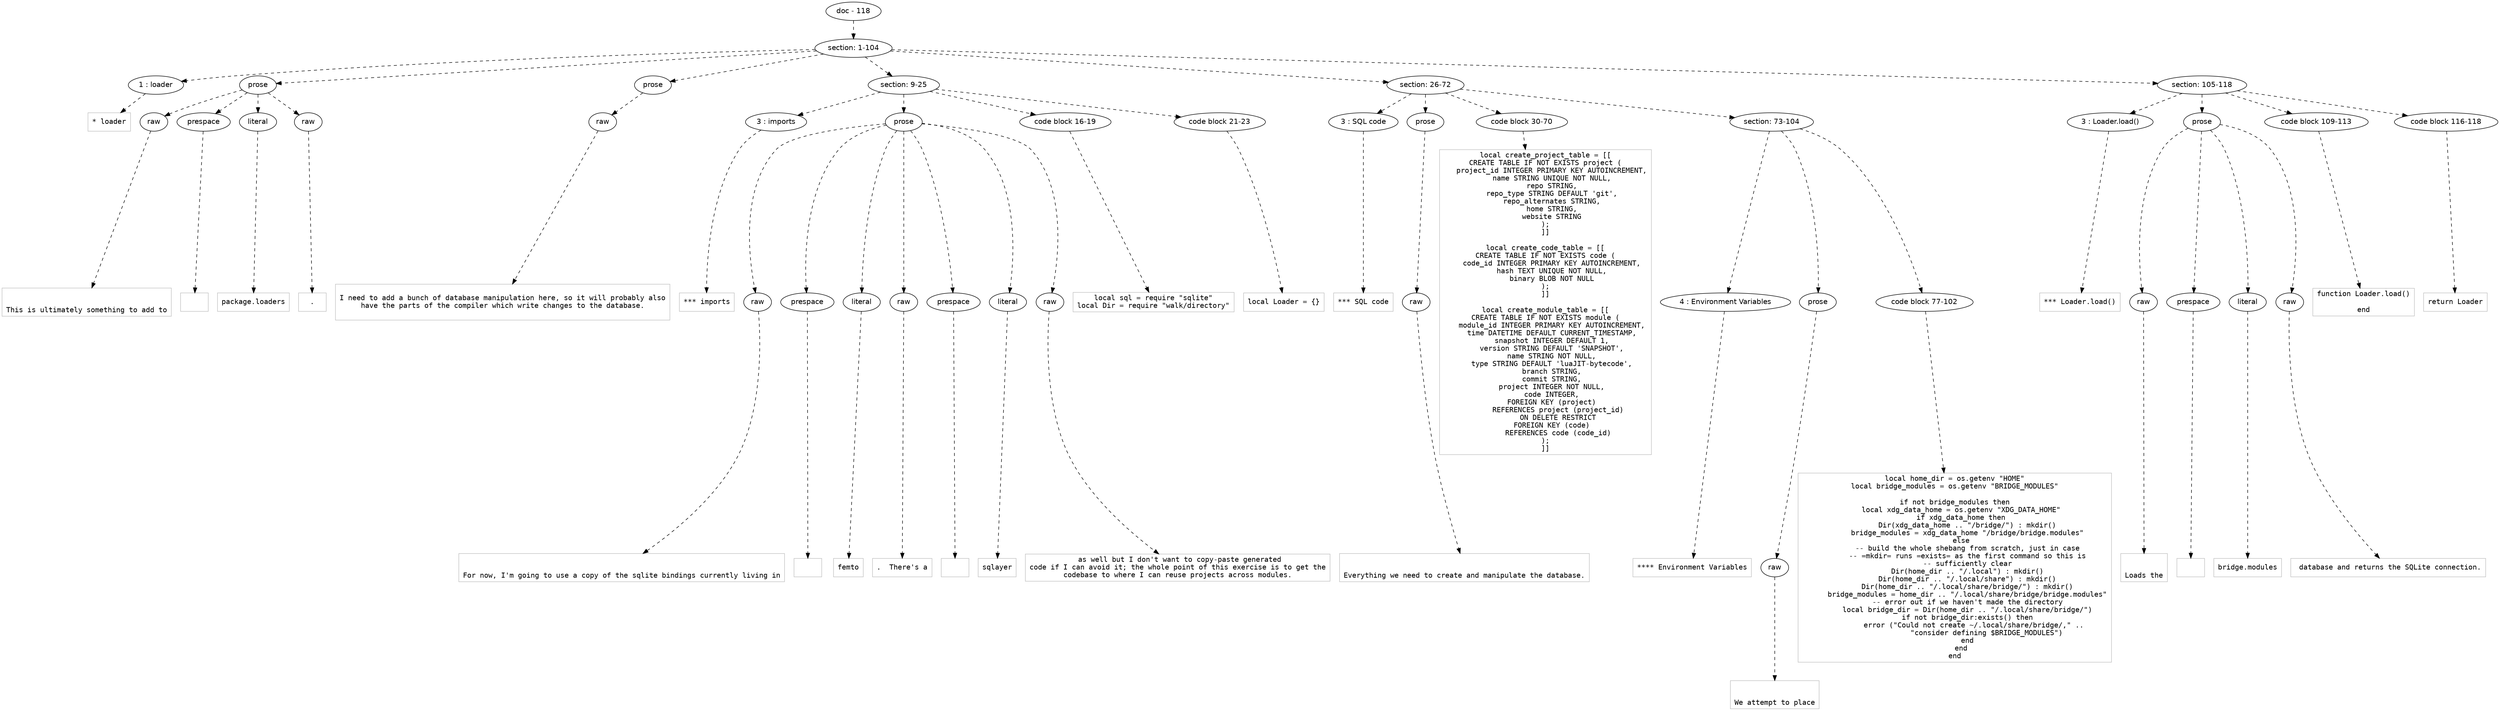 digraph lpegNode {

node [fontname=Helvetica]
edge [style=dashed]

doc_0 [label="doc - 118"]


doc_0 -> { section_1}
{rank=same; section_1}

section_1 [label="section: 1-104"]


// END RANK doc_0

section_1 -> { header_2 prose_3 prose_4 section_5 section_6 section_7}
{rank=same; header_2 prose_3 prose_4 section_5 section_6 section_7}

header_2 [label="1 : loader"]

prose_3 [label="prose"]

prose_4 [label="prose"]

section_5 [label="section: 9-25"]

section_6 [label="section: 26-72"]

section_7 [label="section: 105-118"]


// END RANK section_1

header_2 -> leaf_8
leaf_8  [color=Gray,shape=rectangle,fontname=Inconsolata,label="* loader"]
// END RANK header_2

prose_3 -> { raw_9 prespace_10 literal_11 raw_12}
{rank=same; raw_9 prespace_10 literal_11 raw_12}

raw_9 [label="raw"]

prespace_10 [label="prespace"]

literal_11 [label="literal"]

raw_12 [label="raw"]


// END RANK prose_3

raw_9 -> leaf_13
leaf_13  [color=Gray,shape=rectangle,fontname=Inconsolata,label="

This is ultimately something to add to"]
// END RANK raw_9

prespace_10 -> leaf_14
leaf_14  [color=Gray,shape=rectangle,fontname=Inconsolata,label=" "]
// END RANK prespace_10

literal_11 -> leaf_15
leaf_15  [color=Gray,shape=rectangle,fontname=Inconsolata,label="package.loaders"]
// END RANK literal_11

raw_12 -> leaf_16
leaf_16  [color=Gray,shape=rectangle,fontname=Inconsolata,label=".
"]
// END RANK raw_12

prose_4 -> { raw_17}
{rank=same; raw_17}

raw_17 [label="raw"]


// END RANK prose_4

raw_17 -> leaf_18
leaf_18  [color=Gray,shape=rectangle,fontname=Inconsolata,label="
I need to add a bunch of database manipulation here, so it will probably also
have the parts of the compiler which write changes to the database.

"]
// END RANK raw_17

section_5 -> { header_19 prose_20 codeblock_21 codeblock_22}
{rank=same; header_19 prose_20 codeblock_21 codeblock_22}

header_19 [label="3 : imports"]

prose_20 [label="prose"]

codeblock_21 [label="code block 16-19"]

codeblock_22 [label="code block 21-23"]


// END RANK section_5

header_19 -> leaf_23
leaf_23  [color=Gray,shape=rectangle,fontname=Inconsolata,label="*** imports"]
// END RANK header_19

prose_20 -> { raw_24 prespace_25 literal_26 raw_27 prespace_28 literal_29 raw_30}
{rank=same; raw_24 prespace_25 literal_26 raw_27 prespace_28 literal_29 raw_30}

raw_24 [label="raw"]

prespace_25 [label="prespace"]

literal_26 [label="literal"]

raw_27 [label="raw"]

prespace_28 [label="prespace"]

literal_29 [label="literal"]

raw_30 [label="raw"]


// END RANK prose_20

raw_24 -> leaf_31
leaf_31  [color=Gray,shape=rectangle,fontname=Inconsolata,label="

For now, I'm going to use a copy of the sqlite bindings currently living in"]
// END RANK raw_24

prespace_25 -> leaf_32
leaf_32  [color=Gray,shape=rectangle,fontname=Inconsolata,label=""]
// END RANK prespace_25

literal_26 -> leaf_33
leaf_33  [color=Gray,shape=rectangle,fontname=Inconsolata,label="femto"]
// END RANK literal_26

raw_27 -> leaf_34
leaf_34  [color=Gray,shape=rectangle,fontname=Inconsolata,label=".  There's a"]
// END RANK raw_27

prespace_28 -> leaf_35
leaf_35  [color=Gray,shape=rectangle,fontname=Inconsolata,label=" "]
// END RANK prespace_28

literal_29 -> leaf_36
leaf_36  [color=Gray,shape=rectangle,fontname=Inconsolata,label="sqlayer"]
// END RANK literal_29

raw_30 -> leaf_37
leaf_37  [color=Gray,shape=rectangle,fontname=Inconsolata,label=" as well but I don't want to copy-paste generated
code if I can avoid it; the whole point of this exercise is to get the
codebase to where I can reuse projects across modules.
"]
// END RANK raw_30

codeblock_21 -> leaf_38
leaf_38  [color=Gray,shape=rectangle,fontname=Inconsolata,label="local sql = require \"sqlite\"
local Dir = require \"walk/directory\""]
// END RANK codeblock_21

codeblock_22 -> leaf_39
leaf_39  [color=Gray,shape=rectangle,fontname=Inconsolata,label="local Loader = {}"]
// END RANK codeblock_22

section_6 -> { header_40 prose_41 codeblock_42 section_43}
{rank=same; header_40 prose_41 codeblock_42 section_43}

header_40 [label="3 : SQL code"]

prose_41 [label="prose"]

codeblock_42 [label="code block 30-70"]

section_43 [label="section: 73-104"]


// END RANK section_6

header_40 -> leaf_44
leaf_44  [color=Gray,shape=rectangle,fontname=Inconsolata,label="*** SQL code"]
// END RANK header_40

prose_41 -> { raw_45}
{rank=same; raw_45}

raw_45 [label="raw"]


// END RANK prose_41

raw_45 -> leaf_46
leaf_46  [color=Gray,shape=rectangle,fontname=Inconsolata,label="

Everything we need to create and manipulate the database.
"]
// END RANK raw_45

codeblock_42 -> leaf_47
leaf_47  [color=Gray,shape=rectangle,fontname=Inconsolata,label="local create_project_table = [[
CREATE TABLE IF NOT EXISTS project (
   project_id INTEGER PRIMARY KEY AUTOINCREMENT,
   name STRING UNIQUE NOT NULL,
   repo STRING,
   repo_type STRING DEFAULT 'git',
   repo_alternates STRING,
   home STRING,
   website STRING
);
]]

local create_code_table = [[
CREATE TABLE IF NOT EXISTS code (
   code_id INTEGER PRIMARY KEY AUTOINCREMENT,
   hash TEXT UNIQUE NOT NULL,
   binary BLOB NOT NULL
);
]]

local create_module_table = [[
CREATE TABLE IF NOT EXISTS module (
   module_id INTEGER PRIMARY KEY AUTOINCREMENT,
   time DATETIME DEFAULT CURRENT_TIMESTAMP,
   snapshot INTEGER DEFAULT 1,
   version STRING DEFAULT 'SNAPSHOT',
   name STRING NOT NULL,
   type STRING DEFAULT 'luaJIT-bytecode',
   branch STRING,
   commit STRING,
   project INTEGER NOT NULL,
   code INTEGER,
   FOREIGN KEY (project)
      REFERENCES project (project_id)
      ON DELETE RESTRICT
   FOREIGN KEY (code)
      REFERENCES code (code_id)
);
]]"]
// END RANK codeblock_42

section_43 -> { header_48 prose_49 codeblock_50}
{rank=same; header_48 prose_49 codeblock_50}

header_48 [label="4 : Environment Variables"]

prose_49 [label="prose"]

codeblock_50 [label="code block 77-102"]


// END RANK section_43

header_48 -> leaf_51
leaf_51  [color=Gray,shape=rectangle,fontname=Inconsolata,label="**** Environment Variables"]
// END RANK header_48

prose_49 -> { raw_52}
{rank=same; raw_52}

raw_52 [label="raw"]


// END RANK prose_49

raw_52 -> leaf_53
leaf_53  [color=Gray,shape=rectangle,fontname=Inconsolata,label="

We attempt to place
"]
// END RANK raw_52

codeblock_50 -> leaf_54
leaf_54  [color=Gray,shape=rectangle,fontname=Inconsolata,label="local home_dir = os.getenv \"HOME\"
local bridge_modules = os.getenv \"BRIDGE_MODULES\"

if not bridge_modules then
   local xdg_data_home = os.getenv \"XDG_DATA_HOME\"
   if xdg_data_home then
      Dir(xdg_data_home .. \"/bridge/\") : mkdir()
      bridge_modules = xdg_data_home \"/bridge/bridge.modules\"
   else
      -- build the whole shebang from scratch, just in case
      -- =mkdir= runs =exists= as the first command so this is
      -- sufficiently clear
      Dir(home_dir .. \"/.local\") : mkdir()
      Dir(home_dir .. \"/.local/share\") : mkdir()
      Dir(home_dir .. \"/.local/share/bridge/\") : mkdir()
      bridge_modules = home_dir .. \"/.local/share/bridge/bridge.modules\"
      -- error out if we haven't made the directory
      local bridge_dir = Dir(home_dir .. \"/.local/share/bridge/\")
      if not bridge_dir:exists() then
         error (\"Could not create ~/.local/share/bridge/,\" ..
               \"consider defining $BRIDGE_MODULES\")
      end
   end
end"]
// END RANK codeblock_50

section_7 -> { header_55 prose_56 codeblock_57 codeblock_58}
{rank=same; header_55 prose_56 codeblock_57 codeblock_58}

header_55 [label="3 : Loader.load()"]

prose_56 [label="prose"]

codeblock_57 [label="code block 109-113"]

codeblock_58 [label="code block 116-118"]


// END RANK section_7

header_55 -> leaf_59
leaf_59  [color=Gray,shape=rectangle,fontname=Inconsolata,label="*** Loader.load()"]
// END RANK header_55

prose_56 -> { raw_60 prespace_61 literal_62 raw_63}
{rank=same; raw_60 prespace_61 literal_62 raw_63}

raw_60 [label="raw"]

prespace_61 [label="prespace"]

literal_62 [label="literal"]

raw_63 [label="raw"]


// END RANK prose_56

raw_60 -> leaf_64
leaf_64  [color=Gray,shape=rectangle,fontname=Inconsolata,label="

Loads the"]
// END RANK raw_60

prespace_61 -> leaf_65
leaf_65  [color=Gray,shape=rectangle,fontname=Inconsolata,label=" "]
// END RANK prespace_61

literal_62 -> leaf_66
leaf_66  [color=Gray,shape=rectangle,fontname=Inconsolata,label="bridge.modules"]
// END RANK literal_62

raw_63 -> leaf_67
leaf_67  [color=Gray,shape=rectangle,fontname=Inconsolata,label=" database and returns the SQLite connection.
"]
// END RANK raw_63

codeblock_57 -> leaf_68
leaf_68  [color=Gray,shape=rectangle,fontname=Inconsolata,label="function Loader.load()

end"]
// END RANK codeblock_57

codeblock_58 -> leaf_69
leaf_69  [color=Gray,shape=rectangle,fontname=Inconsolata,label="return Loader"]
// END RANK codeblock_58


}
